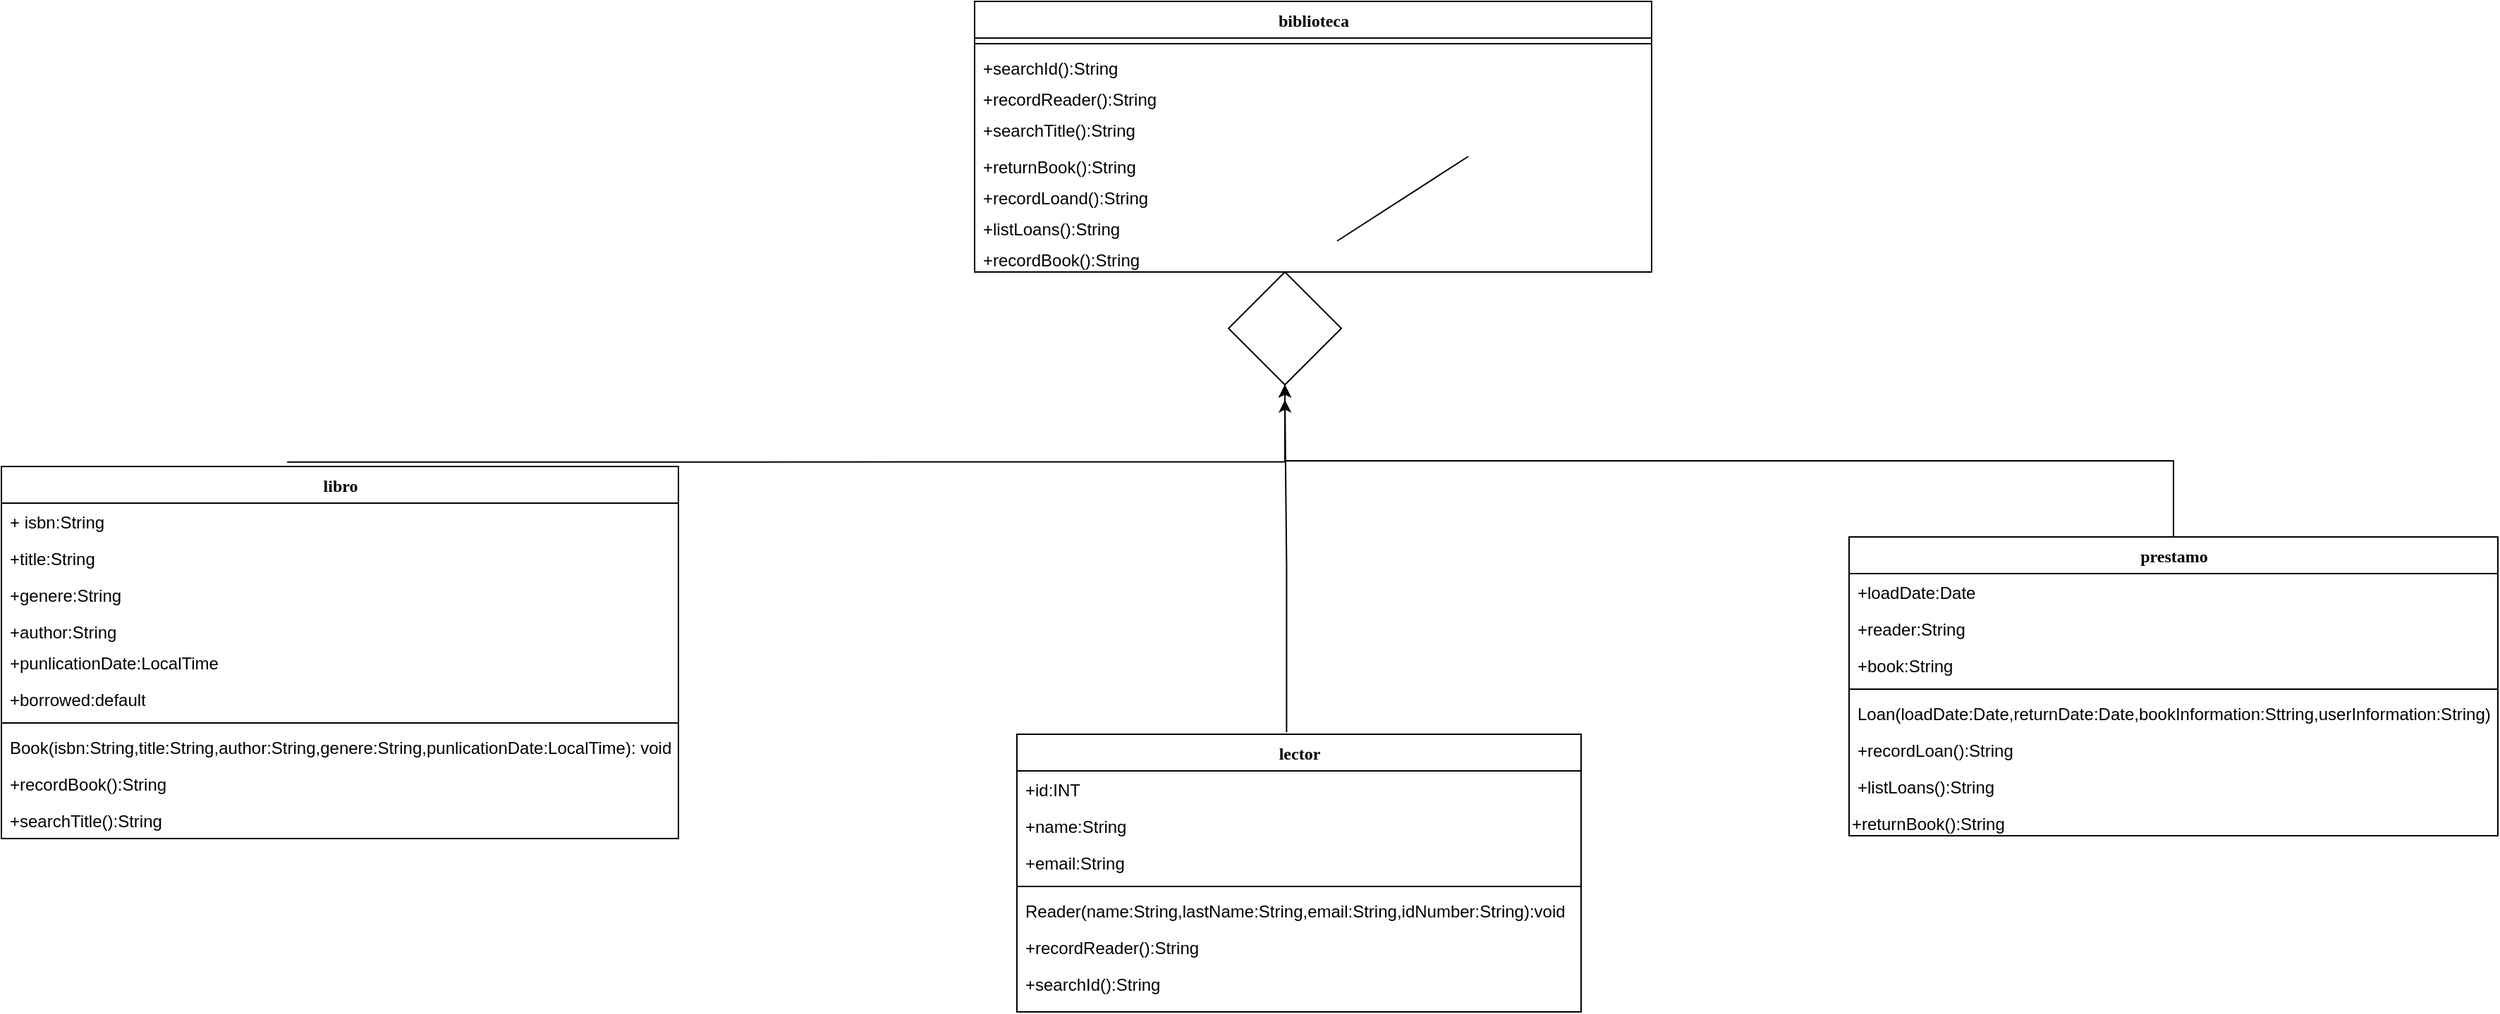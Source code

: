 <mxfile version="27.1.1">
  <diagram name="Page-1" id="9f46799a-70d6-7492-0946-bef42562c5a5">
    <mxGraphModel dx="3001" dy="1036" grid="1" gridSize="10" guides="1" tooltips="1" connect="1" arrows="1" fold="1" page="1" pageScale="1" pageWidth="1100" pageHeight="850" background="none" math="0" shadow="0">
      <root>
        <mxCell id="0" />
        <mxCell id="1" parent="0" />
        <mxCell id="_lfnOQCijR0HzJF3ll0h-31" style="edgeStyle=orthogonalEdgeStyle;rounded=0;orthogonalLoop=1;jettySize=auto;html=1;entryX=0.5;entryY=1;entryDx=0;entryDy=0;exitX=0.422;exitY=-0.012;exitDx=0;exitDy=0;exitPerimeter=0;" parent="1" source="78961159f06e98e8-17" target="_lfnOQCijR0HzJF3ll0h-28" edge="1">
          <mxGeometry relative="1" as="geometry" />
        </mxCell>
        <mxCell id="78961159f06e98e8-17" value="libro" style="swimlane;html=1;fontStyle=1;align=center;verticalAlign=top;childLayout=stackLayout;horizontal=1;startSize=26;horizontalStack=0;resizeParent=1;resizeLast=0;collapsible=1;marginBottom=0;swimlaneFillColor=#ffffff;rounded=0;shadow=0;comic=0;labelBackgroundColor=none;strokeWidth=1;fillColor=none;fontFamily=Verdana;fontSize=12" parent="1" vertex="1">
          <mxGeometry x="-440" y="350" width="480" height="264" as="geometry" />
        </mxCell>
        <mxCell id="78961159f06e98e8-21" value="+ isbn:String" style="text;html=1;strokeColor=none;fillColor=none;align=left;verticalAlign=top;spacingLeft=4;spacingRight=4;whiteSpace=wrap;overflow=hidden;rotatable=0;points=[[0,0.5],[1,0.5]];portConstraint=eastwest;" parent="78961159f06e98e8-17" vertex="1">
          <mxGeometry y="26" width="480" height="26" as="geometry" />
        </mxCell>
        <mxCell id="78961159f06e98e8-23" value="+title:String" style="text;html=1;strokeColor=none;fillColor=none;align=left;verticalAlign=top;spacingLeft=4;spacingRight=4;whiteSpace=wrap;overflow=hidden;rotatable=0;points=[[0,0.5],[1,0.5]];portConstraint=eastwest;" parent="78961159f06e98e8-17" vertex="1">
          <mxGeometry y="52" width="480" height="26" as="geometry" />
        </mxCell>
        <mxCell id="78961159f06e98e8-26" value="+genere:String" style="text;html=1;strokeColor=none;fillColor=none;align=left;verticalAlign=top;spacingLeft=4;spacingRight=4;whiteSpace=wrap;overflow=hidden;rotatable=0;points=[[0,0.5],[1,0.5]];portConstraint=eastwest;" parent="78961159f06e98e8-17" vertex="1">
          <mxGeometry y="78" width="480" height="26" as="geometry" />
        </mxCell>
        <mxCell id="78961159f06e98e8-25" value="+author:String" style="text;html=1;strokeColor=none;fillColor=none;align=left;verticalAlign=top;spacingLeft=4;spacingRight=4;whiteSpace=wrap;overflow=hidden;rotatable=0;points=[[0,0.5],[1,0.5]];portConstraint=eastwest;" parent="78961159f06e98e8-17" vertex="1">
          <mxGeometry y="104" width="480" height="22" as="geometry" />
        </mxCell>
        <mxCell id="78961159f06e98e8-24" value="+punlicationDate:LocalTime" style="text;html=1;strokeColor=none;fillColor=none;align=left;verticalAlign=top;spacingLeft=4;spacingRight=4;whiteSpace=wrap;overflow=hidden;rotatable=0;points=[[0,0.5],[1,0.5]];portConstraint=eastwest;" parent="78961159f06e98e8-17" vertex="1">
          <mxGeometry y="126" width="480" height="26" as="geometry" />
        </mxCell>
        <mxCell id="_lfnOQCijR0HzJF3ll0h-1" value="+borrowed:default" style="text;html=1;strokeColor=none;fillColor=none;align=left;verticalAlign=top;spacingLeft=4;spacingRight=4;whiteSpace=wrap;overflow=hidden;rotatable=0;points=[[0,0.5],[1,0.5]];portConstraint=eastwest;" parent="78961159f06e98e8-17" vertex="1">
          <mxGeometry y="152" width="480" height="26" as="geometry" />
        </mxCell>
        <mxCell id="78961159f06e98e8-19" value="" style="line;html=1;strokeWidth=1;fillColor=none;align=left;verticalAlign=middle;spacingTop=-1;spacingLeft=3;spacingRight=3;rotatable=0;labelPosition=right;points=[];portConstraint=eastwest;" parent="78961159f06e98e8-17" vertex="1">
          <mxGeometry y="178" width="480" height="8" as="geometry" />
        </mxCell>
        <mxCell id="78961159f06e98e8-20" value="Book(isbn:String,title:String,author:String,genere:String,punlicationDate:LocalTime): void" style="text;html=1;strokeColor=none;fillColor=none;align=left;verticalAlign=top;spacingLeft=4;spacingRight=4;whiteSpace=wrap;overflow=hidden;rotatable=0;points=[[0,0.5],[1,0.5]];portConstraint=eastwest;" parent="78961159f06e98e8-17" vertex="1">
          <mxGeometry y="186" width="480" height="26" as="geometry" />
        </mxCell>
        <mxCell id="78961159f06e98e8-27" value="+recordBook():String" style="text;html=1;strokeColor=none;fillColor=none;align=left;verticalAlign=top;spacingLeft=4;spacingRight=4;whiteSpace=wrap;overflow=hidden;rotatable=0;points=[[0,0.5],[1,0.5]];portConstraint=eastwest;" parent="78961159f06e98e8-17" vertex="1">
          <mxGeometry y="212" width="480" height="26" as="geometry" />
        </mxCell>
        <mxCell id="_lfnOQCijR0HzJF3ll0h-25" value="+searchTitle():String" style="text;html=1;strokeColor=none;fillColor=none;align=left;verticalAlign=top;spacingLeft=4;spacingRight=4;whiteSpace=wrap;overflow=hidden;rotatable=0;points=[[0,0.5],[1,0.5]];portConstraint=eastwest;" parent="78961159f06e98e8-17" vertex="1">
          <mxGeometry y="238" width="480" height="26" as="geometry" />
        </mxCell>
        <mxCell id="_lfnOQCijR0HzJF3ll0h-29" value="" style="edgeStyle=orthogonalEdgeStyle;rounded=0;orthogonalLoop=1;jettySize=auto;html=1;exitX=0.478;exitY=-0.007;exitDx=0;exitDy=0;exitPerimeter=0;" parent="1" source="78961159f06e98e8-30" edge="1">
          <mxGeometry relative="1" as="geometry">
            <mxPoint x="590" y="417" as="sourcePoint" />
            <mxPoint x="469.997" y="302.733" as="targetPoint" />
          </mxGeometry>
        </mxCell>
        <mxCell id="78961159f06e98e8-30" value="lector" style="swimlane;html=1;fontStyle=1;align=center;verticalAlign=top;childLayout=stackLayout;horizontal=1;startSize=26;horizontalStack=0;resizeParent=1;resizeLast=0;collapsible=1;marginBottom=0;swimlaneFillColor=#ffffff;rounded=0;shadow=0;comic=0;labelBackgroundColor=none;strokeWidth=1;fillColor=none;fontFamily=Verdana;fontSize=12" parent="1" vertex="1">
          <mxGeometry x="280" y="540" width="400" height="197" as="geometry" />
        </mxCell>
        <mxCell id="78961159f06e98e8-31" value="+id:INT" style="text;html=1;strokeColor=none;fillColor=none;align=left;verticalAlign=top;spacingLeft=4;spacingRight=4;whiteSpace=wrap;overflow=hidden;rotatable=0;points=[[0,0.5],[1,0.5]];portConstraint=eastwest;" parent="78961159f06e98e8-30" vertex="1">
          <mxGeometry y="26" width="400" height="26" as="geometry" />
        </mxCell>
        <mxCell id="_lfnOQCijR0HzJF3ll0h-3" value="+name:String" style="text;html=1;strokeColor=none;fillColor=none;align=left;verticalAlign=top;spacingLeft=4;spacingRight=4;whiteSpace=wrap;overflow=hidden;rotatable=0;points=[[0,0.5],[1,0.5]];portConstraint=eastwest;" parent="78961159f06e98e8-30" vertex="1">
          <mxGeometry y="52" width="400" height="26" as="geometry" />
        </mxCell>
        <mxCell id="_lfnOQCijR0HzJF3ll0h-4" value="+email:String" style="text;html=1;strokeColor=none;fillColor=none;align=left;verticalAlign=top;spacingLeft=4;spacingRight=4;whiteSpace=wrap;overflow=hidden;rotatable=0;points=[[0,0.5],[1,0.5]];portConstraint=eastwest;" parent="78961159f06e98e8-30" vertex="1">
          <mxGeometry y="78" width="400" height="26" as="geometry" />
        </mxCell>
        <mxCell id="78961159f06e98e8-38" value="" style="line;html=1;strokeWidth=1;fillColor=none;align=left;verticalAlign=middle;spacingTop=-1;spacingLeft=3;spacingRight=3;rotatable=0;labelPosition=right;points=[];portConstraint=eastwest;" parent="78961159f06e98e8-30" vertex="1">
          <mxGeometry y="104" width="400" height="8" as="geometry" />
        </mxCell>
        <mxCell id="78961159f06e98e8-39" value="Reader(name:String,lastName:String,email:String,idNumber:String):void" style="text;html=1;strokeColor=none;fillColor=none;align=left;verticalAlign=top;spacingLeft=4;spacingRight=4;whiteSpace=wrap;overflow=hidden;rotatable=0;points=[[0,0.5],[1,0.5]];portConstraint=eastwest;" parent="78961159f06e98e8-30" vertex="1">
          <mxGeometry y="112" width="400" height="26" as="geometry" />
        </mxCell>
        <mxCell id="78961159f06e98e8-40" value="+recordReader():String" style="text;html=1;strokeColor=none;fillColor=none;align=left;verticalAlign=top;spacingLeft=4;spacingRight=4;whiteSpace=wrap;overflow=hidden;rotatable=0;points=[[0,0.5],[1,0.5]];portConstraint=eastwest;" parent="78961159f06e98e8-30" vertex="1">
          <mxGeometry y="138" width="400" height="26" as="geometry" />
        </mxCell>
        <mxCell id="_lfnOQCijR0HzJF3ll0h-23" value="+searchId():String" style="text;html=1;strokeColor=none;fillColor=none;align=left;verticalAlign=top;spacingLeft=4;spacingRight=4;whiteSpace=wrap;overflow=hidden;rotatable=0;points=[[0,0.5],[1,0.5]];portConstraint=eastwest;" parent="78961159f06e98e8-30" vertex="1">
          <mxGeometry y="164" width="400" height="26" as="geometry" />
        </mxCell>
        <mxCell id="_lfnOQCijR0HzJF3ll0h-30" style="edgeStyle=orthogonalEdgeStyle;rounded=0;orthogonalLoop=1;jettySize=auto;html=1;exitX=0.5;exitY=0;exitDx=0;exitDy=0;entryX=0.5;entryY=1;entryDx=0;entryDy=0;" parent="1" source="78961159f06e98e8-43" target="_lfnOQCijR0HzJF3ll0h-28" edge="1">
          <mxGeometry relative="1" as="geometry">
            <mxPoint x="480" y="300" as="targetPoint" />
          </mxGeometry>
        </mxCell>
        <mxCell id="78961159f06e98e8-43" value="prestamo" style="swimlane;html=1;fontStyle=1;align=center;verticalAlign=top;childLayout=stackLayout;horizontal=1;startSize=26;horizontalStack=0;resizeParent=1;resizeLast=0;collapsible=1;marginBottom=0;swimlaneFillColor=#ffffff;rounded=0;shadow=0;comic=0;labelBackgroundColor=none;strokeWidth=1;fillColor=none;fontFamily=Verdana;fontSize=12" parent="1" vertex="1">
          <mxGeometry x="870" y="400" width="460" height="212" as="geometry" />
        </mxCell>
        <mxCell id="78961159f06e98e8-44" value="+loadDate:Date" style="text;html=1;strokeColor=none;fillColor=none;align=left;verticalAlign=top;spacingLeft=4;spacingRight=4;whiteSpace=wrap;overflow=hidden;rotatable=0;points=[[0,0.5],[1,0.5]];portConstraint=eastwest;" parent="78961159f06e98e8-43" vertex="1">
          <mxGeometry y="26" width="460" height="26" as="geometry" />
        </mxCell>
        <mxCell id="78961159f06e98e8-45" value="+reader:String" style="text;html=1;strokeColor=none;fillColor=none;align=left;verticalAlign=top;spacingLeft=4;spacingRight=4;whiteSpace=wrap;overflow=hidden;rotatable=0;points=[[0,0.5],[1,0.5]];portConstraint=eastwest;" parent="78961159f06e98e8-43" vertex="1">
          <mxGeometry y="52" width="460" height="26" as="geometry" />
        </mxCell>
        <mxCell id="78961159f06e98e8-49" value="+book:String" style="text;html=1;strokeColor=none;fillColor=none;align=left;verticalAlign=top;spacingLeft=4;spacingRight=4;whiteSpace=wrap;overflow=hidden;rotatable=0;points=[[0,0.5],[1,0.5]];portConstraint=eastwest;" parent="78961159f06e98e8-43" vertex="1">
          <mxGeometry y="78" width="460" height="26" as="geometry" />
        </mxCell>
        <mxCell id="78961159f06e98e8-51" value="" style="line;html=1;strokeWidth=1;fillColor=none;align=left;verticalAlign=middle;spacingTop=-1;spacingLeft=3;spacingRight=3;rotatable=0;labelPosition=right;points=[];portConstraint=eastwest;" parent="78961159f06e98e8-43" vertex="1">
          <mxGeometry y="104" width="460" height="8" as="geometry" />
        </mxCell>
        <mxCell id="78961159f06e98e8-52" value="Loan(loadDate:Date,returnDate:Date,bookInformation:Sttring,userInformation:String):void" style="text;html=1;strokeColor=none;fillColor=none;align=left;verticalAlign=top;spacingLeft=4;spacingRight=4;whiteSpace=wrap;overflow=hidden;rotatable=0;points=[[0,0.5],[1,0.5]];portConstraint=eastwest;" parent="78961159f06e98e8-43" vertex="1">
          <mxGeometry y="112" width="460" height="26" as="geometry" />
        </mxCell>
        <mxCell id="_lfnOQCijR0HzJF3ll0h-21" value="+recordLoan():String" style="text;html=1;strokeColor=none;fillColor=none;align=left;verticalAlign=top;spacingLeft=4;spacingRight=4;whiteSpace=wrap;overflow=hidden;rotatable=0;points=[[0,0.5],[1,0.5]];portConstraint=eastwest;" parent="78961159f06e98e8-43" vertex="1">
          <mxGeometry y="138" width="460" height="26" as="geometry" />
        </mxCell>
        <mxCell id="_lfnOQCijR0HzJF3ll0h-22" value="+listLoans():String" style="text;html=1;strokeColor=none;fillColor=none;align=left;verticalAlign=top;spacingLeft=4;spacingRight=4;whiteSpace=wrap;overflow=hidden;rotatable=0;points=[[0,0.5],[1,0.5]];portConstraint=eastwest;" parent="78961159f06e98e8-43" vertex="1">
          <mxGeometry y="164" width="460" height="26" as="geometry" />
        </mxCell>
        <mxCell id="_lfnOQCijR0HzJF3ll0h-32" value="&lt;span style=&quot;color: rgb(0, 0, 0); font-family: Helvetica; font-size: 12px; font-style: normal; font-variant-ligatures: normal; font-variant-caps: normal; font-weight: 400; letter-spacing: normal; orphans: 2; text-align: left; text-indent: 0px; text-transform: none; widows: 2; word-spacing: 0px; -webkit-text-stroke-width: 0px; white-space: normal; background-color: rgb(251, 251, 251); text-decoration-thickness: initial; text-decoration-style: initial; text-decoration-color: initial; display: inline !important; float: none;&quot;&gt;+returnBook():String&lt;/span&gt;" style="text;whiteSpace=wrap;html=1;" parent="78961159f06e98e8-43" vertex="1">
          <mxGeometry y="190" width="460" height="22" as="geometry" />
        </mxCell>
        <mxCell id="_lfnOQCijR0HzJF3ll0h-5" value="biblioteca" style="swimlane;html=1;fontStyle=1;align=center;verticalAlign=top;childLayout=stackLayout;horizontal=1;startSize=26;horizontalStack=0;resizeParent=1;resizeLast=0;collapsible=1;marginBottom=0;swimlaneFillColor=#ffffff;rounded=0;shadow=0;comic=0;labelBackgroundColor=none;strokeWidth=1;fillColor=none;fontFamily=Verdana;fontSize=12" parent="1" vertex="1">
          <mxGeometry x="250" y="20" width="480" height="192" as="geometry" />
        </mxCell>
        <mxCell id="_lfnOQCijR0HzJF3ll0h-12" value="" style="line;html=1;strokeWidth=1;fillColor=none;align=left;verticalAlign=middle;spacingTop=-1;spacingLeft=3;spacingRight=3;rotatable=0;labelPosition=right;points=[];portConstraint=eastwest;" parent="_lfnOQCijR0HzJF3ll0h-5" vertex="1">
          <mxGeometry y="26" width="480" height="8" as="geometry" />
        </mxCell>
        <mxCell id="_lfnOQCijR0HzJF3ll0h-20" value="+searchId():String" style="text;html=1;strokeColor=none;fillColor=none;align=left;verticalAlign=top;spacingLeft=4;spacingRight=4;whiteSpace=wrap;overflow=hidden;rotatable=0;points=[[0,0.5],[1,0.5]];portConstraint=eastwest;" parent="_lfnOQCijR0HzJF3ll0h-5" vertex="1">
          <mxGeometry y="34" width="480" height="22" as="geometry" />
        </mxCell>
        <mxCell id="_lfnOQCijR0HzJF3ll0h-16" value="+recordReader():String" style="text;html=1;strokeColor=none;fillColor=none;align=left;verticalAlign=top;spacingLeft=4;spacingRight=4;whiteSpace=wrap;overflow=hidden;rotatable=0;points=[[0,0.5],[1,0.5]];portConstraint=eastwest;" parent="_lfnOQCijR0HzJF3ll0h-5" vertex="1">
          <mxGeometry y="56" width="480" height="22" as="geometry" />
        </mxCell>
        <mxCell id="_lfnOQCijR0HzJF3ll0h-33" value="+searchTitle():String" style="text;html=1;strokeColor=none;fillColor=none;align=left;verticalAlign=top;spacingLeft=4;spacingRight=4;whiteSpace=wrap;overflow=hidden;rotatable=0;points=[[0,0.5],[1,0.5]];portConstraint=eastwest;" parent="_lfnOQCijR0HzJF3ll0h-5" vertex="1">
          <mxGeometry y="78" width="480" height="26" as="geometry" />
        </mxCell>
        <mxCell id="CD197nP-SYX3z_O8MxiU-1" value="" style="endArrow=none;html=1;rounded=0;" edge="1" parent="_lfnOQCijR0HzJF3ll0h-5" source="_lfnOQCijR0HzJF3ll0h-17">
          <mxGeometry width="50" height="50" relative="1" as="geometry">
            <mxPoint x="300" y="160" as="sourcePoint" />
            <mxPoint x="350" y="110" as="targetPoint" />
          </mxGeometry>
        </mxCell>
        <mxCell id="_lfnOQCijR0HzJF3ll0h-18" value="+returnBook():String" style="text;html=1;strokeColor=none;fillColor=none;align=left;verticalAlign=top;spacingLeft=4;spacingRight=4;whiteSpace=wrap;overflow=hidden;rotatable=0;points=[[0,0.5],[1,0.5]];portConstraint=eastwest;" parent="_lfnOQCijR0HzJF3ll0h-5" vertex="1">
          <mxGeometry y="104" width="480" height="22" as="geometry" />
        </mxCell>
        <mxCell id="_lfnOQCijR0HzJF3ll0h-15" value="+recordLoand():String" style="text;html=1;strokeColor=none;fillColor=none;align=left;verticalAlign=top;spacingLeft=4;spacingRight=4;whiteSpace=wrap;overflow=hidden;rotatable=0;points=[[0,0.5],[1,0.5]];portConstraint=eastwest;" parent="_lfnOQCijR0HzJF3ll0h-5" vertex="1">
          <mxGeometry y="126" width="480" height="22" as="geometry" />
        </mxCell>
        <mxCell id="_lfnOQCijR0HzJF3ll0h-19" value="+listLoans():String" style="text;html=1;strokeColor=none;fillColor=none;align=left;verticalAlign=top;spacingLeft=4;spacingRight=4;whiteSpace=wrap;overflow=hidden;rotatable=0;points=[[0,0.5],[1,0.5]];portConstraint=eastwest;" parent="_lfnOQCijR0HzJF3ll0h-5" vertex="1">
          <mxGeometry y="148" width="480" height="22" as="geometry" />
        </mxCell>
        <mxCell id="_lfnOQCijR0HzJF3ll0h-17" value="+recordBook():String" style="text;html=1;strokeColor=none;fillColor=none;align=left;verticalAlign=top;spacingLeft=4;spacingRight=4;whiteSpace=wrap;overflow=hidden;rotatable=0;points=[[0,0.5],[1,0.5]];portConstraint=eastwest;" parent="_lfnOQCijR0HzJF3ll0h-5" vertex="1">
          <mxGeometry y="170" width="480" height="22" as="geometry" />
        </mxCell>
        <mxCell id="_lfnOQCijR0HzJF3ll0h-28" value="" style="rhombus;whiteSpace=wrap;html=1;fontFamily=Verdana;verticalAlign=top;fillColor=none;fontStyle=1;startSize=26;swimlaneFillColor=#ffffff;rounded=0;shadow=0;comic=0;labelBackgroundColor=none;strokeWidth=1;" parent="1" vertex="1">
          <mxGeometry x="430" y="212" width="80" height="80" as="geometry" />
        </mxCell>
      </root>
    </mxGraphModel>
  </diagram>
</mxfile>
